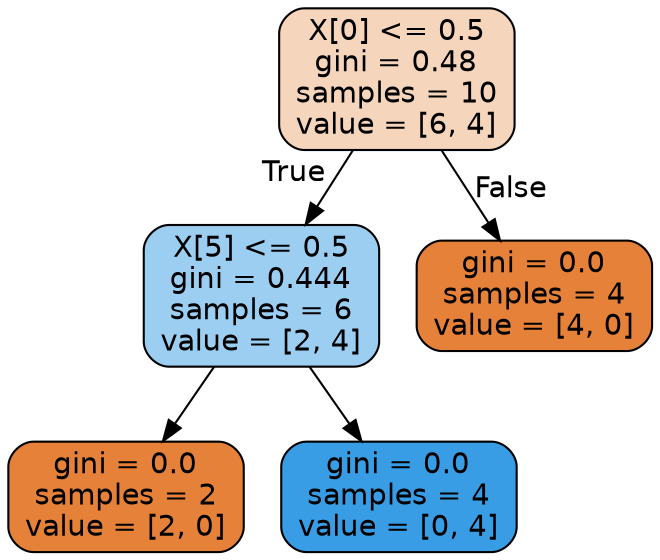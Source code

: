 digraph Tree {
node [shape=box, style="filled, rounded", color="black", fontname="helvetica"] ;
edge [fontname="helvetica"] ;
0 [label="X[0] <= 0.5\ngini = 0.48\nsamples = 10\nvalue = [6, 4]", fillcolor="#f6d5bd"] ;
1 [label="X[5] <= 0.5\ngini = 0.444\nsamples = 6\nvalue = [2, 4]", fillcolor="#9ccef2"] ;
0 -> 1 [labeldistance=2.5, labelangle=45, headlabel="True"] ;
2 [label="gini = 0.0\nsamples = 2\nvalue = [2, 0]", fillcolor="#e58139"] ;
1 -> 2 ;
3 [label="gini = 0.0\nsamples = 4\nvalue = [0, 4]", fillcolor="#399de5"] ;
1 -> 3 ;
4 [label="gini = 0.0\nsamples = 4\nvalue = [4, 0]", fillcolor="#e58139"] ;
0 -> 4 [labeldistance=2.5, labelangle=-45, headlabel="False"] ;
}
